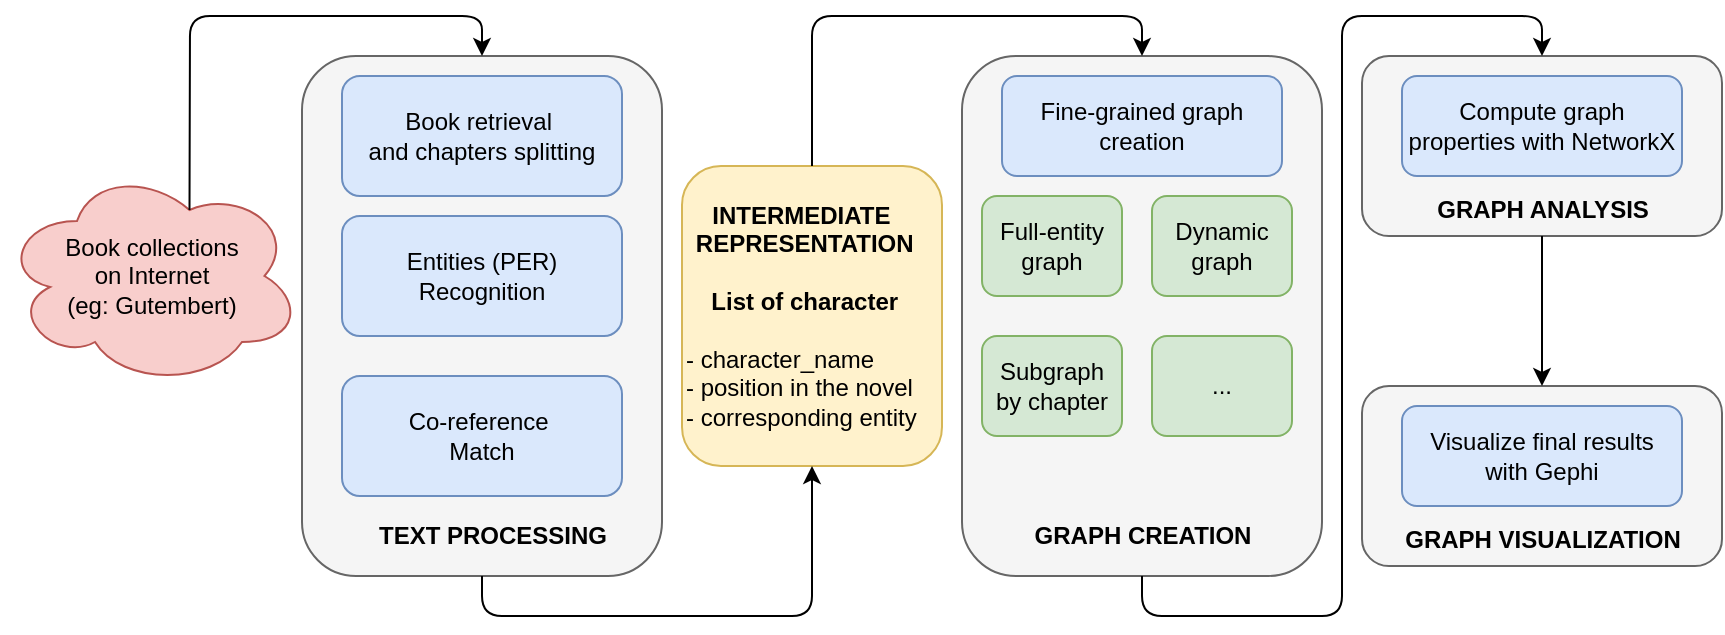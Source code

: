 <mxfile version="12.9.6" type="device"><diagram id="3-EBFeZu1adCvoxFS5Hv" name="Page-1"><mxGraphModel dx="946" dy="1764" grid="1" gridSize="10" guides="1" tooltips="1" connect="1" arrows="1" fold="1" page="1" pageScale="1" pageWidth="827" pageHeight="1169" math="0" shadow="0"><root><mxCell id="0"/><mxCell id="1" parent="0"/><mxCell id="3wROicXmq3KOSj_Y1l_p-11" value="" style="rounded=1;whiteSpace=wrap;html=1;fillColor=#f5f5f5;strokeColor=#666666;fontColor=#333333;" vertex="1" parent="1"><mxGeometry x="480" y="20" width="180" height="260" as="geometry"/></mxCell><mxCell id="3wROicXmq3KOSj_Y1l_p-9" value="" style="rounded=1;whiteSpace=wrap;html=1;fillColor=#f5f5f5;strokeColor=#666666;fontColor=#333333;" vertex="1" parent="1"><mxGeometry x="150" y="20" width="180" height="260" as="geometry"/></mxCell><mxCell id="3wROicXmq3KOSj_Y1l_p-1" value="Book collections&lt;br&gt;on Internet&lt;br&gt;(eg: Gutembert)" style="ellipse;shape=cloud;whiteSpace=wrap;html=1;fillColor=#f8cecc;strokeColor=#b85450;" vertex="1" parent="1"><mxGeometry y="75" width="150" height="110" as="geometry"/></mxCell><mxCell id="3wROicXmq3KOSj_Y1l_p-2" value="Book retrieval&amp;nbsp;&lt;br&gt;and chapters splitting" style="rounded=1;whiteSpace=wrap;html=1;fillColor=#dae8fc;strokeColor=#6c8ebf;" vertex="1" parent="1"><mxGeometry x="170" y="30" width="140" height="60" as="geometry"/></mxCell><mxCell id="3wROicXmq3KOSj_Y1l_p-3" value="Entities (PER) Recognition" style="rounded=1;whiteSpace=wrap;html=1;fillColor=#dae8fc;strokeColor=#6c8ebf;" vertex="1" parent="1"><mxGeometry x="170" y="100" width="140" height="60" as="geometry"/></mxCell><mxCell id="3wROicXmq3KOSj_Y1l_p-4" value="Co-reference&amp;nbsp;&lt;br&gt;Match" style="rounded=1;whiteSpace=wrap;html=1;fillColor=#dae8fc;strokeColor=#6c8ebf;" vertex="1" parent="1"><mxGeometry x="170" y="180" width="140" height="60" as="geometry"/></mxCell><mxCell id="3wROicXmq3KOSj_Y1l_p-5" value="&lt;div style=&quot;text-align: center&quot;&gt;&lt;span&gt;&lt;b&gt;INTERMEDIATE&amp;nbsp;&lt;/b&gt;&lt;/span&gt;&lt;/div&gt;&lt;div style=&quot;text-align: center&quot;&gt;&lt;span&gt;&lt;b&gt;REPRESENTATION&lt;/b&gt;&lt;/span&gt;&lt;/div&gt;&lt;div style=&quot;text-align: center&quot;&gt;&lt;span&gt;&lt;b&gt;&lt;br&gt;&lt;/b&gt;&lt;/span&gt;&lt;/div&gt;&lt;div style=&quot;text-align: center&quot;&gt;&lt;span&gt;&lt;b&gt;List of character&lt;/b&gt;&lt;/span&gt;&lt;/div&gt;&lt;div style=&quot;text-align: center&quot;&gt;&lt;span&gt;&lt;b&gt;&lt;br&gt;&lt;/b&gt;&lt;/span&gt;&lt;/div&gt;&lt;div&gt;&lt;span&gt;- character_name&lt;/span&gt;&lt;/div&gt;- position in the novel&lt;br&gt;- corresponding entity&amp;nbsp;" style="rounded=1;whiteSpace=wrap;html=1;fillColor=#fff2cc;strokeColor=#d6b656;align=left;" vertex="1" parent="1"><mxGeometry x="340" y="75" width="130" height="150" as="geometry"/></mxCell><mxCell id="3wROicXmq3KOSj_Y1l_p-10" value="&lt;b&gt;TEXT PROCESSING&lt;/b&gt;" style="text;html=1;align=center;verticalAlign=middle;resizable=0;points=[];autosize=1;" vertex="1" parent="1"><mxGeometry x="180" y="250" width="130" height="20" as="geometry"/></mxCell><mxCell id="3wROicXmq3KOSj_Y1l_p-12" value="&lt;b&gt;GRAPH CREATION&lt;/b&gt;" style="text;html=1;align=center;verticalAlign=middle;resizable=0;points=[];autosize=1;" vertex="1" parent="1"><mxGeometry x="510" y="250" width="120" height="20" as="geometry"/></mxCell><mxCell id="3wROicXmq3KOSj_Y1l_p-13" value="Fine-grained graph&lt;br&gt;creation" style="rounded=1;whiteSpace=wrap;html=1;fillColor=#dae8fc;strokeColor=#6c8ebf;" vertex="1" parent="1"><mxGeometry x="500" y="30" width="140" height="50" as="geometry"/></mxCell><mxCell id="3wROicXmq3KOSj_Y1l_p-14" value="Full-entity&lt;br&gt;graph" style="rounded=1;whiteSpace=wrap;html=1;fillColor=#d5e8d4;strokeColor=#82b366;" vertex="1" parent="1"><mxGeometry x="490" y="90" width="70" height="50" as="geometry"/></mxCell><mxCell id="3wROicXmq3KOSj_Y1l_p-15" value="Dynamic&lt;br&gt;graph" style="rounded=1;whiteSpace=wrap;html=1;fillColor=#d5e8d4;strokeColor=#82b366;" vertex="1" parent="1"><mxGeometry x="575" y="90" width="70" height="50" as="geometry"/></mxCell><mxCell id="3wROicXmq3KOSj_Y1l_p-16" value="Subgraph&lt;br&gt;by chapter" style="rounded=1;whiteSpace=wrap;html=1;fillColor=#d5e8d4;strokeColor=#82b366;" vertex="1" parent="1"><mxGeometry x="490" y="160" width="70" height="50" as="geometry"/></mxCell><mxCell id="3wROicXmq3KOSj_Y1l_p-22" value="..." style="rounded=1;whiteSpace=wrap;html=1;fillColor=#d5e8d4;strokeColor=#82b366;" vertex="1" parent="1"><mxGeometry x="575" y="160" width="70" height="50" as="geometry"/></mxCell><mxCell id="3wROicXmq3KOSj_Y1l_p-23" value="" style="rounded=1;whiteSpace=wrap;html=1;fillColor=#f5f5f5;strokeColor=#666666;fontColor=#333333;" vertex="1" parent="1"><mxGeometry x="680" y="20" width="180" height="90" as="geometry"/></mxCell><mxCell id="3wROicXmq3KOSj_Y1l_p-24" value="&lt;b&gt;GRAPH ANALYSIS&lt;/b&gt;" style="text;html=1;align=center;verticalAlign=middle;resizable=0;points=[];autosize=1;" vertex="1" parent="1"><mxGeometry x="710" y="87" width="120" height="20" as="geometry"/></mxCell><mxCell id="3wROicXmq3KOSj_Y1l_p-25" value="Compute graph properties with NetworkX" style="rounded=1;whiteSpace=wrap;html=1;fillColor=#dae8fc;strokeColor=#6c8ebf;" vertex="1" parent="1"><mxGeometry x="700" y="30" width="140" height="50" as="geometry"/></mxCell><mxCell id="3wROicXmq3KOSj_Y1l_p-28" value="" style="rounded=1;whiteSpace=wrap;html=1;fillColor=#f5f5f5;strokeColor=#666666;fontColor=#333333;" vertex="1" parent="1"><mxGeometry x="680" y="185" width="180" height="90" as="geometry"/></mxCell><mxCell id="3wROicXmq3KOSj_Y1l_p-29" value="&lt;b&gt;GRAPH VISUALIZATION&lt;/b&gt;" style="text;html=1;align=center;verticalAlign=middle;resizable=0;points=[];autosize=1;" vertex="1" parent="1"><mxGeometry x="695" y="252" width="150" height="20" as="geometry"/></mxCell><mxCell id="3wROicXmq3KOSj_Y1l_p-30" value="Visualize final results &lt;br&gt;with Gephi" style="rounded=1;whiteSpace=wrap;html=1;fillColor=#dae8fc;strokeColor=#6c8ebf;" vertex="1" parent="1"><mxGeometry x="700" y="195" width="140" height="50" as="geometry"/></mxCell><mxCell id="3wROicXmq3KOSj_Y1l_p-31" value="" style="endArrow=classic;html=1;exitX=0.625;exitY=0.2;exitDx=0;exitDy=0;exitPerimeter=0;" edge="1" parent="1" source="3wROicXmq3KOSj_Y1l_p-1"><mxGeometry width="50" height="50" relative="1" as="geometry"><mxPoint x="410" y="130" as="sourcePoint"/><mxPoint x="240" y="20" as="targetPoint"/><Array as="points"><mxPoint x="94"/><mxPoint x="240"/></Array></mxGeometry></mxCell><mxCell id="3wROicXmq3KOSj_Y1l_p-34" value="" style="endArrow=classic;html=1;exitX=0.5;exitY=1;exitDx=0;exitDy=0;entryX=0.5;entryY=1;entryDx=0;entryDy=0;" edge="1" parent="1" source="3wROicXmq3KOSj_Y1l_p-9" target="3wROicXmq3KOSj_Y1l_p-5"><mxGeometry width="50" height="50" relative="1" as="geometry"><mxPoint x="410" y="170" as="sourcePoint"/><mxPoint x="460" y="120" as="targetPoint"/><Array as="points"><mxPoint x="240" y="300"/><mxPoint x="405" y="300"/></Array></mxGeometry></mxCell><mxCell id="3wROicXmq3KOSj_Y1l_p-35" value="" style="endArrow=classic;html=1;entryX=0.5;entryY=0;entryDx=0;entryDy=0;exitX=0.5;exitY=0;exitDx=0;exitDy=0;" edge="1" parent="1" source="3wROicXmq3KOSj_Y1l_p-5" target="3wROicXmq3KOSj_Y1l_p-11"><mxGeometry width="50" height="50" relative="1" as="geometry"><mxPoint x="410" y="170" as="sourcePoint"/><mxPoint x="460" y="120" as="targetPoint"/><Array as="points"><mxPoint x="405"/><mxPoint x="570"/></Array></mxGeometry></mxCell><mxCell id="3wROicXmq3KOSj_Y1l_p-36" value="" style="endArrow=classic;html=1;exitX=0.5;exitY=1;exitDx=0;exitDy=0;entryX=0.5;entryY=0;entryDx=0;entryDy=0;" edge="1" parent="1" source="3wROicXmq3KOSj_Y1l_p-11" target="3wROicXmq3KOSj_Y1l_p-23"><mxGeometry width="50" height="50" relative="1" as="geometry"><mxPoint x="410" y="170" as="sourcePoint"/><mxPoint x="460" y="120" as="targetPoint"/><Array as="points"><mxPoint x="570" y="300"/><mxPoint x="670" y="300"/><mxPoint x="670"/><mxPoint x="770"/></Array></mxGeometry></mxCell><mxCell id="3wROicXmq3KOSj_Y1l_p-37" value="" style="endArrow=classic;html=1;entryX=0.5;entryY=0;entryDx=0;entryDy=0;exitX=0.5;exitY=1;exitDx=0;exitDy=0;" edge="1" parent="1" source="3wROicXmq3KOSj_Y1l_p-23" target="3wROicXmq3KOSj_Y1l_p-28"><mxGeometry width="50" height="50" relative="1" as="geometry"><mxPoint x="410" y="170" as="sourcePoint"/><mxPoint x="460" y="120" as="targetPoint"/></mxGeometry></mxCell></root></mxGraphModel></diagram></mxfile>